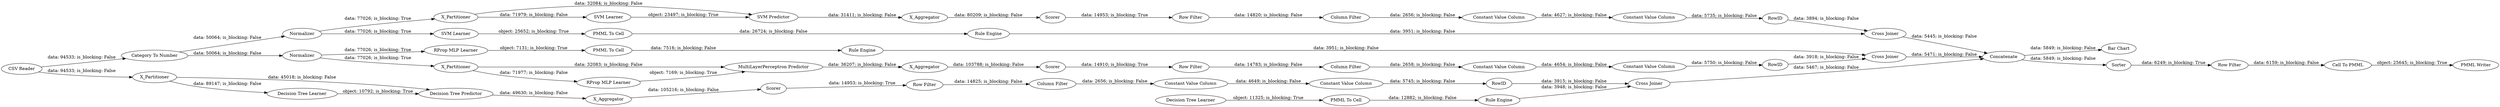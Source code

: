 digraph {
	"-7299831631277755221_28" [label="PMML To Cell"]
	"-1415678432903598822_7" [label=X_Aggregator]
	"7542967076431202255_34" [label="Rule Engine"]
	"1308864693577899269_32" [label="Decision Tree Predictor"]
	"6788931353644459673_62" [label="CSV Reader"]
	"6788931353644459673_54" [label="Cell To PMML"]
	"-7725913749745129113_7" [label=X_Aggregator]
	"-706537250427497874_293" [label=RowID]
	"-3701342733145490916_292" [label="Constant Value Column"]
	"-3701342733145490916_293" [label=RowID]
	"-1107774570721869018_9" [label="Row Filter"]
	"6788931353644459673_58" [label="Category To Number"]
	"-3701342733145490916_290" [label="Constant Value Column"]
	"1308864693577899269_31" [label="Decision Tree Learner"]
	"1308864693577899269_7" [label=X_Aggregator]
	"-7725913749745129113_32" [label="MultiLayerPerceptron Predictor"]
	"6788931353644459673_61" [label="PMML Writer"]
	"-7725913749745129113_38" [label="Cross Joiner"]
	"-7299831631277755221_33" [label="Decision Tree Learner"]
	"1308864693577899269_2" [label=X_Partitioner]
	"-1107774570721869018_293" [label=RowID]
	"-1415678432903598822_2" [label=X_Partitioner]
	"-1415678432903598822_32" [label="SVM Predictor"]
	"-706537250427497874_290" [label="Constant Value Column"]
	"6788931353644459673_53" [label="Row Filter"]
	"1308864693577899269_39" [label=Scorer]
	"-1415678432903598822_40" [label=Normalizer]
	"-1107774570721869018_294" [label="Column Filter"]
	"6788931353644459673_59" [label="Bar Chart"]
	"-1031429078911244071_35" [label="Rule Engine"]
	"-7725913749745129113_31" [label="RProp MLP Learner"]
	"-7299831631277755221_34" [label="Rule Engine"]
	"-706537250427497874_294" [label="Column Filter"]
	"6788931353644459673_52" [label=Sorter]
	"7542967076431202255_22" [label="PMML To Cell"]
	"-1031429078911244071_33" [label="SVM Learner"]
	"-3701342733145490916_294" [label="Column Filter"]
	"-1415678432903598822_31" [label="SVM Learner"]
	"-1107774570721869018_290" [label="Constant Value Column"]
	"-7725913749745129113_40" [label=Scorer]
	"-706537250427497874_9" [label="Row Filter"]
	"-7725913749745129113_39" [label=Normalizer]
	"-706537250427497874_292" [label="Constant Value Column"]
	"7542967076431202255_35" [label="RProp MLP Learner"]
	"-7725913749745129113_2" [label=X_Partitioner]
	"-1415678432903598822_39" [label="Cross Joiner"]
	"-1415678432903598822_41" [label=Scorer]
	"-1107774570721869018_292" [label="Constant Value Column"]
	"-1031429078911244071_34" [label="PMML To Cell"]
	"1308864693577899269_38" [label="Cross Joiner"]
	"-3701342733145490916_9" [label="Row Filter"]
	"6788931353644459673_60" [label=Concatenate]
	"-1415678432903598822_41" -> "-1107774570721869018_9" [label="data: 14953; is_blocking: True"]
	"-1031429078911244071_33" -> "-1031429078911244071_34" [label="object: 25652; is_blocking: True"]
	"-3701342733145490916_293" -> "-7725913749745129113_38" [label="data: 3918; is_blocking: False"]
	"-7725913749745129113_2" -> "-7725913749745129113_31" [label="data: 71977; is_blocking: False"]
	"-1415678432903598822_7" -> "-1415678432903598822_41" [label="data: 80209; is_blocking: False"]
	"-706537250427497874_292" -> "-706537250427497874_293" [label="data: 5745; is_blocking: False"]
	"-1415678432903598822_32" -> "-1415678432903598822_7" [label="data: 31411; is_blocking: False"]
	"-706537250427497874_9" -> "-706537250427497874_294" [label="data: 14825; is_blocking: False"]
	"-1415678432903598822_40" -> "-1415678432903598822_2" [label="data: 77026; is_blocking: True"]
	"-7725913749745129113_39" -> "7542967076431202255_35" [label="data: 77026; is_blocking: True"]
	"6788931353644459673_52" -> "6788931353644459673_53" [label="data: 6249; is_blocking: True"]
	"-1107774570721869018_290" -> "-1107774570721869018_292" [label="data: 4627; is_blocking: False"]
	"1308864693577899269_2" -> "1308864693577899269_31" [label="data: 89147; is_blocking: False"]
	"7542967076431202255_22" -> "7542967076431202255_34" [label="data: 7516; is_blocking: False"]
	"6788931353644459673_53" -> "6788931353644459673_54" [label="data: 6159; is_blocking: False"]
	"-1415678432903598822_2" -> "-1415678432903598822_31" [label="data: 71979; is_blocking: False"]
	"-3701342733145490916_290" -> "-3701342733145490916_292" [label="data: 4654; is_blocking: False"]
	"6788931353644459673_58" -> "-7725913749745129113_39" [label="data: 50064; is_blocking: False"]
	"-1031429078911244071_34" -> "-1031429078911244071_35" [label="data: 26724; is_blocking: False"]
	"-1107774570721869018_292" -> "-1107774570721869018_293" [label="data: 5735; is_blocking: False"]
	"-7299831631277755221_33" -> "-7299831631277755221_28" [label="object: 11325; is_blocking: True"]
	"-3701342733145490916_292" -> "-3701342733145490916_293" [label="data: 5750; is_blocking: False"]
	"-7725913749745129113_31" -> "-7725913749745129113_32" [label="object: 7169; is_blocking: True"]
	"-1415678432903598822_31" -> "-1415678432903598822_32" [label="object: 23497; is_blocking: True"]
	"1308864693577899269_39" -> "-706537250427497874_9" [label="data: 14953; is_blocking: True"]
	"-7299831631277755221_34" -> "1308864693577899269_38" [label="data: 3948; is_blocking: False"]
	"1308864693577899269_7" -> "1308864693577899269_39" [label="data: 105216; is_blocking: False"]
	"1308864693577899269_31" -> "1308864693577899269_32" [label="object: 10792; is_blocking: True"]
	"-7725913749745129113_7" -> "-7725913749745129113_40" [label="data: 103788; is_blocking: False"]
	"-7725913749745129113_32" -> "-7725913749745129113_7" [label="data: 36207; is_blocking: False"]
	"1308864693577899269_2" -> "1308864693577899269_32" [label="data: 45018; is_blocking: False"]
	"-7725913749745129113_39" -> "-7725913749745129113_2" [label="data: 77026; is_blocking: True"]
	"-1107774570721869018_9" -> "-1107774570721869018_294" [label="data: 14820; is_blocking: False"]
	"1308864693577899269_38" -> "6788931353644459673_60" [label="data: 5467; is_blocking: False"]
	"-1415678432903598822_2" -> "-1415678432903598822_32" [label="data: 32084; is_blocking: False"]
	"-1107774570721869018_293" -> "-1415678432903598822_39" [label="data: 3894; is_blocking: False"]
	"6788931353644459673_60" -> "6788931353644459673_59" [label="data: 5849; is_blocking: False"]
	"-3701342733145490916_9" -> "-3701342733145490916_294" [label="data: 14783; is_blocking: False"]
	"7542967076431202255_34" -> "-7725913749745129113_38" [label="data: 3951; is_blocking: False"]
	"7542967076431202255_35" -> "7542967076431202255_22" [label="object: 7131; is_blocking: True"]
	"-1107774570721869018_294" -> "-1107774570721869018_290" [label="data: 2656; is_blocking: False"]
	"-706537250427497874_290" -> "-706537250427497874_292" [label="data: 4649; is_blocking: False"]
	"-7725913749745129113_2" -> "-7725913749745129113_32" [label="data: 32083; is_blocking: False"]
	"6788931353644459673_62" -> "6788931353644459673_58" [label="data: 94533; is_blocking: False"]
	"-1415678432903598822_39" -> "6788931353644459673_60" [label="data: 5445; is_blocking: False"]
	"-3701342733145490916_294" -> "-3701342733145490916_290" [label="data: 2658; is_blocking: False"]
	"6788931353644459673_62" -> "1308864693577899269_2" [label="data: 94533; is_blocking: False"]
	"-1415678432903598822_40" -> "-1031429078911244071_33" [label="data: 77026; is_blocking: True"]
	"6788931353644459673_60" -> "6788931353644459673_52" [label="data: 5849; is_blocking: False"]
	"-706537250427497874_293" -> "1308864693577899269_38" [label="data: 3915; is_blocking: False"]
	"6788931353644459673_54" -> "6788931353644459673_61" [label="object: 25645; is_blocking: True"]
	"-7725913749745129113_38" -> "6788931353644459673_60" [label="data: 5471; is_blocking: False"]
	"-7299831631277755221_28" -> "-7299831631277755221_34" [label="data: 12882; is_blocking: False"]
	"1308864693577899269_32" -> "1308864693577899269_7" [label="data: 49630; is_blocking: False"]
	"6788931353644459673_58" -> "-1415678432903598822_40" [label="data: 50064; is_blocking: False"]
	"-1031429078911244071_35" -> "-1415678432903598822_39" [label="data: 3951; is_blocking: False"]
	"-7725913749745129113_40" -> "-3701342733145490916_9" [label="data: 14910; is_blocking: True"]
	"-706537250427497874_294" -> "-706537250427497874_290" [label="data: 2656; is_blocking: False"]
	rankdir=LR
}
